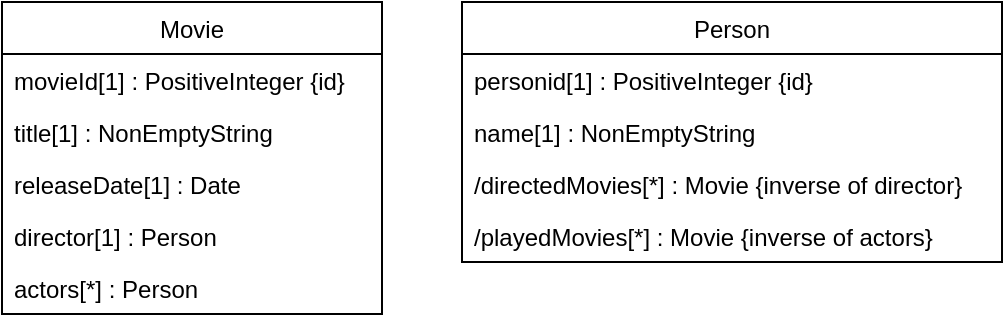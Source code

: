 <mxfile version="21.3.4" type="device">
  <diagram name="Seite-1" id="0uTiBKgwFUz_IaSAT4qf">
    <mxGraphModel dx="474" dy="697" grid="1" gridSize="10" guides="1" tooltips="1" connect="1" arrows="1" fold="1" page="1" pageScale="1" pageWidth="827" pageHeight="1169" math="0" shadow="0">
      <root>
        <mxCell id="0" />
        <mxCell id="1" parent="0" />
        <mxCell id="TPPsz5Q8Iy63ug_J39H1-5" value="Movie" style="swimlane;fontStyle=0;childLayout=stackLayout;horizontal=1;startSize=26;fillColor=none;horizontalStack=0;resizeParent=1;resizeParentMax=0;resizeLast=0;collapsible=1;marginBottom=0;" parent="1" vertex="1">
          <mxGeometry x="100" y="230" width="190" height="156" as="geometry">
            <mxRectangle x="210" y="380" width="70" height="30" as="alternateBounds" />
          </mxGeometry>
        </mxCell>
        <mxCell id="TPPsz5Q8Iy63ug_J39H1-6" value="movieId[1] : PositiveInteger {id}" style="text;strokeColor=none;fillColor=none;align=left;verticalAlign=top;spacingLeft=4;spacingRight=4;overflow=hidden;rotatable=0;points=[[0,0.5],[1,0.5]];portConstraint=eastwest;" parent="TPPsz5Q8Iy63ug_J39H1-5" vertex="1">
          <mxGeometry y="26" width="190" height="26" as="geometry" />
        </mxCell>
        <mxCell id="TPPsz5Q8Iy63ug_J39H1-7" value="title[1] : NonEmptyString" style="text;strokeColor=none;fillColor=none;align=left;verticalAlign=top;spacingLeft=4;spacingRight=4;overflow=hidden;rotatable=0;points=[[0,0.5],[1,0.5]];portConstraint=eastwest;" parent="TPPsz5Q8Iy63ug_J39H1-5" vertex="1">
          <mxGeometry y="52" width="190" height="26" as="geometry" />
        </mxCell>
        <mxCell id="TPPsz5Q8Iy63ug_J39H1-8" value="releaseDate[1] : Date" style="text;strokeColor=none;fillColor=none;align=left;verticalAlign=top;spacingLeft=4;spacingRight=4;overflow=hidden;rotatable=0;points=[[0,0.5],[1,0.5]];portConstraint=eastwest;" parent="TPPsz5Q8Iy63ug_J39H1-5" vertex="1">
          <mxGeometry y="78" width="190" height="26" as="geometry" />
        </mxCell>
        <mxCell id="TPPsz5Q8Iy63ug_J39H1-9" value="director[1] : Person" style="text;strokeColor=none;fillColor=none;align=left;verticalAlign=top;spacingLeft=4;spacingRight=4;overflow=hidden;rotatable=0;points=[[0,0.5],[1,0.5]];portConstraint=eastwest;" parent="TPPsz5Q8Iy63ug_J39H1-5" vertex="1">
          <mxGeometry y="104" width="190" height="26" as="geometry" />
        </mxCell>
        <mxCell id="TPPsz5Q8Iy63ug_J39H1-10" value="actors[*] : Person" style="text;strokeColor=none;fillColor=none;align=left;verticalAlign=top;spacingLeft=4;spacingRight=4;overflow=hidden;rotatable=0;points=[[0,0.5],[1,0.5]];portConstraint=eastwest;" parent="TPPsz5Q8Iy63ug_J39H1-5" vertex="1">
          <mxGeometry y="130" width="190" height="26" as="geometry" />
        </mxCell>
        <mxCell id="TPPsz5Q8Iy63ug_J39H1-11" value="Person" style="swimlane;fontStyle=0;childLayout=stackLayout;horizontal=1;startSize=26;fillColor=none;horizontalStack=0;resizeParent=1;resizeParentMax=0;resizeLast=0;collapsible=1;marginBottom=0;" parent="1" vertex="1">
          <mxGeometry x="330" y="230" width="270" height="130" as="geometry">
            <mxRectangle x="550" y="280" width="80" height="30" as="alternateBounds" />
          </mxGeometry>
        </mxCell>
        <mxCell id="TPPsz5Q8Iy63ug_J39H1-12" value="personid[1] : PositiveInteger {id}" style="text;strokeColor=none;fillColor=none;align=left;verticalAlign=top;spacingLeft=4;spacingRight=4;overflow=hidden;rotatable=0;points=[[0,0.5],[1,0.5]];portConstraint=eastwest;" parent="TPPsz5Q8Iy63ug_J39H1-11" vertex="1">
          <mxGeometry y="26" width="270" height="26" as="geometry" />
        </mxCell>
        <mxCell id="TPPsz5Q8Iy63ug_J39H1-13" value="name[1] : NonEmptyString" style="text;strokeColor=none;fillColor=none;align=left;verticalAlign=top;spacingLeft=4;spacingRight=4;overflow=hidden;rotatable=0;points=[[0,0.5],[1,0.5]];portConstraint=eastwest;" parent="TPPsz5Q8Iy63ug_J39H1-11" vertex="1">
          <mxGeometry y="52" width="270" height="26" as="geometry" />
        </mxCell>
        <mxCell id="TPPsz5Q8Iy63ug_J39H1-15" value="/directedMovies[*] : Movie {inverse of director}" style="text;strokeColor=none;fillColor=none;align=left;verticalAlign=top;spacingLeft=4;spacingRight=4;overflow=hidden;rotatable=0;points=[[0,0.5],[1,0.5]];portConstraint=eastwest;" parent="TPPsz5Q8Iy63ug_J39H1-11" vertex="1">
          <mxGeometry y="78" width="270" height="26" as="geometry" />
        </mxCell>
        <mxCell id="TPPsz5Q8Iy63ug_J39H1-14" value="/playedMovies[*] : Movie {inverse of actors}" style="text;strokeColor=none;fillColor=none;align=left;verticalAlign=top;spacingLeft=4;spacingRight=4;overflow=hidden;rotatable=0;points=[[0,0.5],[1,0.5]];portConstraint=eastwest;" parent="TPPsz5Q8Iy63ug_J39H1-11" vertex="1">
          <mxGeometry y="104" width="270" height="26" as="geometry" />
        </mxCell>
      </root>
    </mxGraphModel>
  </diagram>
</mxfile>
